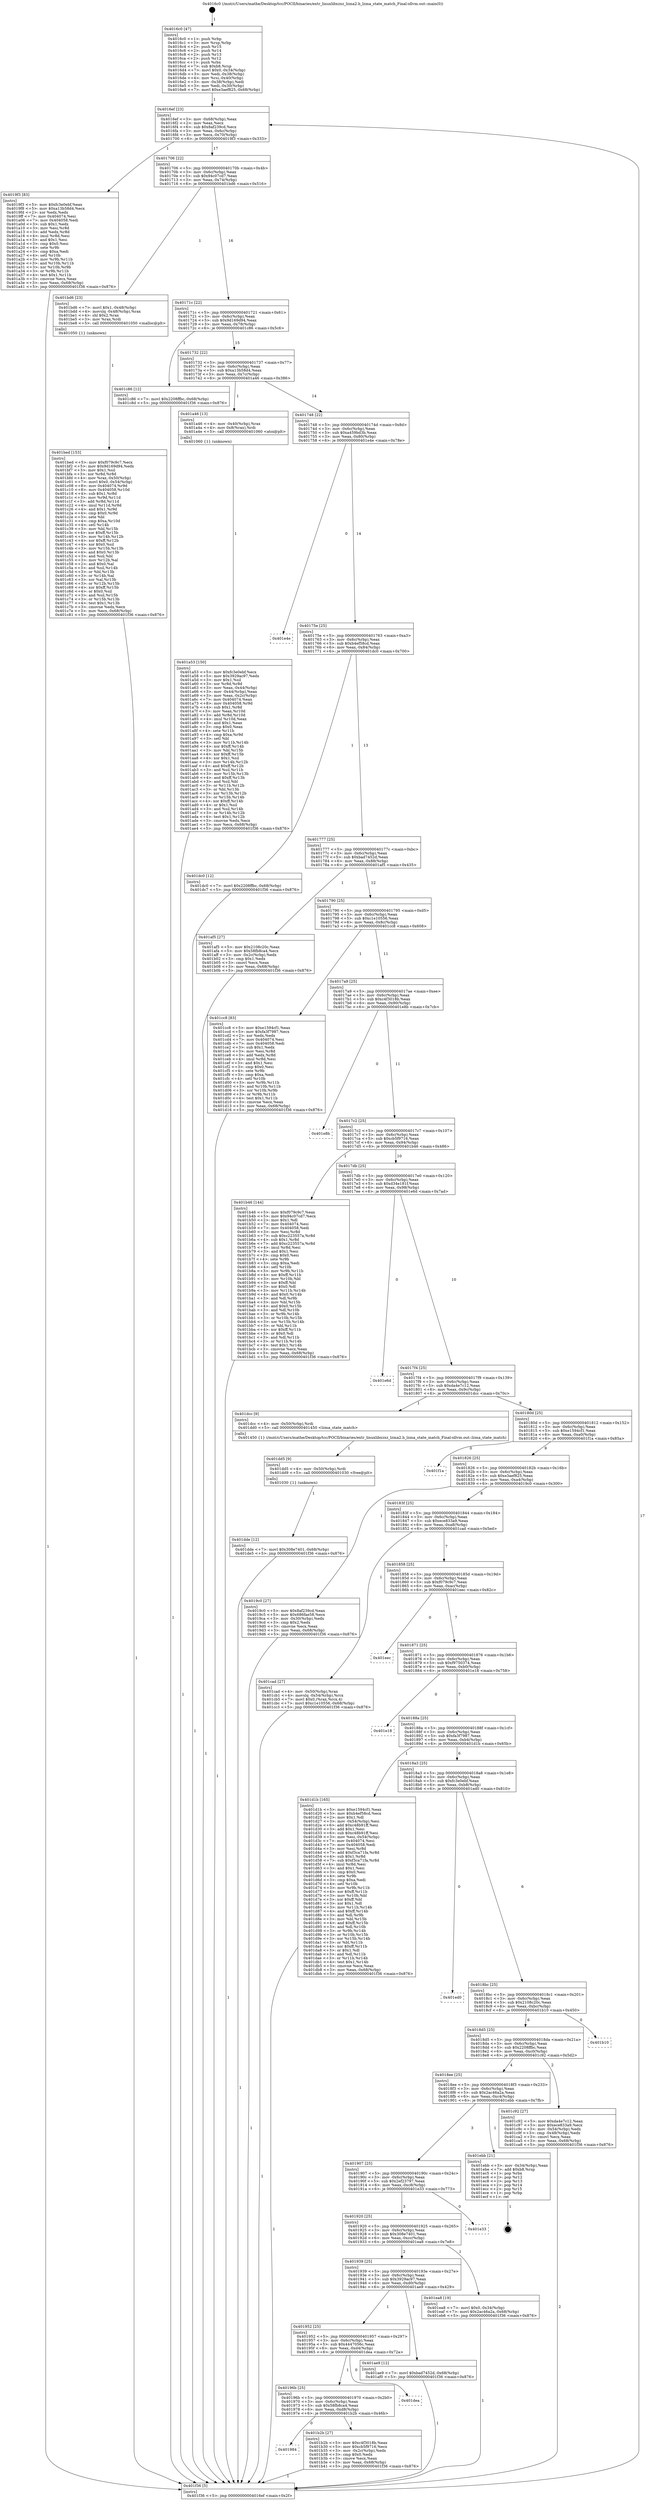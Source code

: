 digraph "0x4016c0" {
  label = "0x4016c0 (/mnt/c/Users/mathe/Desktop/tcc/POCII/binaries/extr_linuxlibxzxz_lzma2.h_lzma_state_match_Final-ollvm.out::main(0))"
  labelloc = "t"
  node[shape=record]

  Entry [label="",width=0.3,height=0.3,shape=circle,fillcolor=black,style=filled]
  "0x4016ef" [label="{
     0x4016ef [23]\l
     | [instrs]\l
     &nbsp;&nbsp;0x4016ef \<+3\>: mov -0x68(%rbp),%eax\l
     &nbsp;&nbsp;0x4016f2 \<+2\>: mov %eax,%ecx\l
     &nbsp;&nbsp;0x4016f4 \<+6\>: sub $0x8af239cd,%ecx\l
     &nbsp;&nbsp;0x4016fa \<+3\>: mov %eax,-0x6c(%rbp)\l
     &nbsp;&nbsp;0x4016fd \<+3\>: mov %ecx,-0x70(%rbp)\l
     &nbsp;&nbsp;0x401700 \<+6\>: je 00000000004019f3 \<main+0x333\>\l
  }"]
  "0x4019f3" [label="{
     0x4019f3 [83]\l
     | [instrs]\l
     &nbsp;&nbsp;0x4019f3 \<+5\>: mov $0xfc3e0ebf,%eax\l
     &nbsp;&nbsp;0x4019f8 \<+5\>: mov $0xa13b58d4,%ecx\l
     &nbsp;&nbsp;0x4019fd \<+2\>: xor %edx,%edx\l
     &nbsp;&nbsp;0x4019ff \<+7\>: mov 0x404074,%esi\l
     &nbsp;&nbsp;0x401a06 \<+7\>: mov 0x404058,%edi\l
     &nbsp;&nbsp;0x401a0d \<+3\>: sub $0x1,%edx\l
     &nbsp;&nbsp;0x401a10 \<+3\>: mov %esi,%r8d\l
     &nbsp;&nbsp;0x401a13 \<+3\>: add %edx,%r8d\l
     &nbsp;&nbsp;0x401a16 \<+4\>: imul %r8d,%esi\l
     &nbsp;&nbsp;0x401a1a \<+3\>: and $0x1,%esi\l
     &nbsp;&nbsp;0x401a1d \<+3\>: cmp $0x0,%esi\l
     &nbsp;&nbsp;0x401a20 \<+4\>: sete %r9b\l
     &nbsp;&nbsp;0x401a24 \<+3\>: cmp $0xa,%edi\l
     &nbsp;&nbsp;0x401a27 \<+4\>: setl %r10b\l
     &nbsp;&nbsp;0x401a2b \<+3\>: mov %r9b,%r11b\l
     &nbsp;&nbsp;0x401a2e \<+3\>: and %r10b,%r11b\l
     &nbsp;&nbsp;0x401a31 \<+3\>: xor %r10b,%r9b\l
     &nbsp;&nbsp;0x401a34 \<+3\>: or %r9b,%r11b\l
     &nbsp;&nbsp;0x401a37 \<+4\>: test $0x1,%r11b\l
     &nbsp;&nbsp;0x401a3b \<+3\>: cmovne %ecx,%eax\l
     &nbsp;&nbsp;0x401a3e \<+3\>: mov %eax,-0x68(%rbp)\l
     &nbsp;&nbsp;0x401a41 \<+5\>: jmp 0000000000401f36 \<main+0x876\>\l
  }"]
  "0x401706" [label="{
     0x401706 [22]\l
     | [instrs]\l
     &nbsp;&nbsp;0x401706 \<+5\>: jmp 000000000040170b \<main+0x4b\>\l
     &nbsp;&nbsp;0x40170b \<+3\>: mov -0x6c(%rbp),%eax\l
     &nbsp;&nbsp;0x40170e \<+5\>: sub $0x94c07cd7,%eax\l
     &nbsp;&nbsp;0x401713 \<+3\>: mov %eax,-0x74(%rbp)\l
     &nbsp;&nbsp;0x401716 \<+6\>: je 0000000000401bd6 \<main+0x516\>\l
  }"]
  Exit [label="",width=0.3,height=0.3,shape=circle,fillcolor=black,style=filled,peripheries=2]
  "0x401bd6" [label="{
     0x401bd6 [23]\l
     | [instrs]\l
     &nbsp;&nbsp;0x401bd6 \<+7\>: movl $0x1,-0x48(%rbp)\l
     &nbsp;&nbsp;0x401bdd \<+4\>: movslq -0x48(%rbp),%rax\l
     &nbsp;&nbsp;0x401be1 \<+4\>: shl $0x2,%rax\l
     &nbsp;&nbsp;0x401be5 \<+3\>: mov %rax,%rdi\l
     &nbsp;&nbsp;0x401be8 \<+5\>: call 0000000000401050 \<malloc@plt\>\l
     | [calls]\l
     &nbsp;&nbsp;0x401050 \{1\} (unknown)\l
  }"]
  "0x40171c" [label="{
     0x40171c [22]\l
     | [instrs]\l
     &nbsp;&nbsp;0x40171c \<+5\>: jmp 0000000000401721 \<main+0x61\>\l
     &nbsp;&nbsp;0x401721 \<+3\>: mov -0x6c(%rbp),%eax\l
     &nbsp;&nbsp;0x401724 \<+5\>: sub $0x9d169d94,%eax\l
     &nbsp;&nbsp;0x401729 \<+3\>: mov %eax,-0x78(%rbp)\l
     &nbsp;&nbsp;0x40172c \<+6\>: je 0000000000401c86 \<main+0x5c6\>\l
  }"]
  "0x401dde" [label="{
     0x401dde [12]\l
     | [instrs]\l
     &nbsp;&nbsp;0x401dde \<+7\>: movl $0x308e7401,-0x68(%rbp)\l
     &nbsp;&nbsp;0x401de5 \<+5\>: jmp 0000000000401f36 \<main+0x876\>\l
  }"]
  "0x401c86" [label="{
     0x401c86 [12]\l
     | [instrs]\l
     &nbsp;&nbsp;0x401c86 \<+7\>: movl $0x2208ffbc,-0x68(%rbp)\l
     &nbsp;&nbsp;0x401c8d \<+5\>: jmp 0000000000401f36 \<main+0x876\>\l
  }"]
  "0x401732" [label="{
     0x401732 [22]\l
     | [instrs]\l
     &nbsp;&nbsp;0x401732 \<+5\>: jmp 0000000000401737 \<main+0x77\>\l
     &nbsp;&nbsp;0x401737 \<+3\>: mov -0x6c(%rbp),%eax\l
     &nbsp;&nbsp;0x40173a \<+5\>: sub $0xa13b58d4,%eax\l
     &nbsp;&nbsp;0x40173f \<+3\>: mov %eax,-0x7c(%rbp)\l
     &nbsp;&nbsp;0x401742 \<+6\>: je 0000000000401a46 \<main+0x386\>\l
  }"]
  "0x401dd5" [label="{
     0x401dd5 [9]\l
     | [instrs]\l
     &nbsp;&nbsp;0x401dd5 \<+4\>: mov -0x50(%rbp),%rdi\l
     &nbsp;&nbsp;0x401dd9 \<+5\>: call 0000000000401030 \<free@plt\>\l
     | [calls]\l
     &nbsp;&nbsp;0x401030 \{1\} (unknown)\l
  }"]
  "0x401a46" [label="{
     0x401a46 [13]\l
     | [instrs]\l
     &nbsp;&nbsp;0x401a46 \<+4\>: mov -0x40(%rbp),%rax\l
     &nbsp;&nbsp;0x401a4a \<+4\>: mov 0x8(%rax),%rdi\l
     &nbsp;&nbsp;0x401a4e \<+5\>: call 0000000000401060 \<atoi@plt\>\l
     | [calls]\l
     &nbsp;&nbsp;0x401060 \{1\} (unknown)\l
  }"]
  "0x401748" [label="{
     0x401748 [22]\l
     | [instrs]\l
     &nbsp;&nbsp;0x401748 \<+5\>: jmp 000000000040174d \<main+0x8d\>\l
     &nbsp;&nbsp;0x40174d \<+3\>: mov -0x6c(%rbp),%eax\l
     &nbsp;&nbsp;0x401750 \<+5\>: sub $0xa459bd3b,%eax\l
     &nbsp;&nbsp;0x401755 \<+3\>: mov %eax,-0x80(%rbp)\l
     &nbsp;&nbsp;0x401758 \<+6\>: je 0000000000401e4e \<main+0x78e\>\l
  }"]
  "0x401bed" [label="{
     0x401bed [153]\l
     | [instrs]\l
     &nbsp;&nbsp;0x401bed \<+5\>: mov $0xf079c9c7,%ecx\l
     &nbsp;&nbsp;0x401bf2 \<+5\>: mov $0x9d169d94,%edx\l
     &nbsp;&nbsp;0x401bf7 \<+3\>: mov $0x1,%sil\l
     &nbsp;&nbsp;0x401bfa \<+3\>: xor %r8d,%r8d\l
     &nbsp;&nbsp;0x401bfd \<+4\>: mov %rax,-0x50(%rbp)\l
     &nbsp;&nbsp;0x401c01 \<+7\>: movl $0x0,-0x54(%rbp)\l
     &nbsp;&nbsp;0x401c08 \<+8\>: mov 0x404074,%r9d\l
     &nbsp;&nbsp;0x401c10 \<+8\>: mov 0x404058,%r10d\l
     &nbsp;&nbsp;0x401c18 \<+4\>: sub $0x1,%r8d\l
     &nbsp;&nbsp;0x401c1c \<+3\>: mov %r9d,%r11d\l
     &nbsp;&nbsp;0x401c1f \<+3\>: add %r8d,%r11d\l
     &nbsp;&nbsp;0x401c22 \<+4\>: imul %r11d,%r9d\l
     &nbsp;&nbsp;0x401c26 \<+4\>: and $0x1,%r9d\l
     &nbsp;&nbsp;0x401c2a \<+4\>: cmp $0x0,%r9d\l
     &nbsp;&nbsp;0x401c2e \<+3\>: sete %bl\l
     &nbsp;&nbsp;0x401c31 \<+4\>: cmp $0xa,%r10d\l
     &nbsp;&nbsp;0x401c35 \<+4\>: setl %r14b\l
     &nbsp;&nbsp;0x401c39 \<+3\>: mov %bl,%r15b\l
     &nbsp;&nbsp;0x401c3c \<+4\>: xor $0xff,%r15b\l
     &nbsp;&nbsp;0x401c40 \<+3\>: mov %r14b,%r12b\l
     &nbsp;&nbsp;0x401c43 \<+4\>: xor $0xff,%r12b\l
     &nbsp;&nbsp;0x401c47 \<+4\>: xor $0x0,%sil\l
     &nbsp;&nbsp;0x401c4b \<+3\>: mov %r15b,%r13b\l
     &nbsp;&nbsp;0x401c4e \<+4\>: and $0x0,%r13b\l
     &nbsp;&nbsp;0x401c52 \<+3\>: and %sil,%bl\l
     &nbsp;&nbsp;0x401c55 \<+3\>: mov %r12b,%al\l
     &nbsp;&nbsp;0x401c58 \<+2\>: and $0x0,%al\l
     &nbsp;&nbsp;0x401c5a \<+3\>: and %sil,%r14b\l
     &nbsp;&nbsp;0x401c5d \<+3\>: or %bl,%r13b\l
     &nbsp;&nbsp;0x401c60 \<+3\>: or %r14b,%al\l
     &nbsp;&nbsp;0x401c63 \<+3\>: xor %al,%r13b\l
     &nbsp;&nbsp;0x401c66 \<+3\>: or %r12b,%r15b\l
     &nbsp;&nbsp;0x401c69 \<+4\>: xor $0xff,%r15b\l
     &nbsp;&nbsp;0x401c6d \<+4\>: or $0x0,%sil\l
     &nbsp;&nbsp;0x401c71 \<+3\>: and %sil,%r15b\l
     &nbsp;&nbsp;0x401c74 \<+3\>: or %r15b,%r13b\l
     &nbsp;&nbsp;0x401c77 \<+4\>: test $0x1,%r13b\l
     &nbsp;&nbsp;0x401c7b \<+3\>: cmovne %edx,%ecx\l
     &nbsp;&nbsp;0x401c7e \<+3\>: mov %ecx,-0x68(%rbp)\l
     &nbsp;&nbsp;0x401c81 \<+5\>: jmp 0000000000401f36 \<main+0x876\>\l
  }"]
  "0x401e4e" [label="{
     0x401e4e\l
  }", style=dashed]
  "0x40175e" [label="{
     0x40175e [25]\l
     | [instrs]\l
     &nbsp;&nbsp;0x40175e \<+5\>: jmp 0000000000401763 \<main+0xa3\>\l
     &nbsp;&nbsp;0x401763 \<+3\>: mov -0x6c(%rbp),%eax\l
     &nbsp;&nbsp;0x401766 \<+5\>: sub $0xb4ef58cd,%eax\l
     &nbsp;&nbsp;0x40176b \<+6\>: mov %eax,-0x84(%rbp)\l
     &nbsp;&nbsp;0x401771 \<+6\>: je 0000000000401dc0 \<main+0x700\>\l
  }"]
  "0x401984" [label="{
     0x401984\l
  }", style=dashed]
  "0x401dc0" [label="{
     0x401dc0 [12]\l
     | [instrs]\l
     &nbsp;&nbsp;0x401dc0 \<+7\>: movl $0x2208ffbc,-0x68(%rbp)\l
     &nbsp;&nbsp;0x401dc7 \<+5\>: jmp 0000000000401f36 \<main+0x876\>\l
  }"]
  "0x401777" [label="{
     0x401777 [25]\l
     | [instrs]\l
     &nbsp;&nbsp;0x401777 \<+5\>: jmp 000000000040177c \<main+0xbc\>\l
     &nbsp;&nbsp;0x40177c \<+3\>: mov -0x6c(%rbp),%eax\l
     &nbsp;&nbsp;0x40177f \<+5\>: sub $0xbad7452d,%eax\l
     &nbsp;&nbsp;0x401784 \<+6\>: mov %eax,-0x88(%rbp)\l
     &nbsp;&nbsp;0x40178a \<+6\>: je 0000000000401af5 \<main+0x435\>\l
  }"]
  "0x401b2b" [label="{
     0x401b2b [27]\l
     | [instrs]\l
     &nbsp;&nbsp;0x401b2b \<+5\>: mov $0xc4f3018b,%eax\l
     &nbsp;&nbsp;0x401b30 \<+5\>: mov $0xcb5f9716,%ecx\l
     &nbsp;&nbsp;0x401b35 \<+3\>: mov -0x2c(%rbp),%edx\l
     &nbsp;&nbsp;0x401b38 \<+3\>: cmp $0x0,%edx\l
     &nbsp;&nbsp;0x401b3b \<+3\>: cmove %ecx,%eax\l
     &nbsp;&nbsp;0x401b3e \<+3\>: mov %eax,-0x68(%rbp)\l
     &nbsp;&nbsp;0x401b41 \<+5\>: jmp 0000000000401f36 \<main+0x876\>\l
  }"]
  "0x401af5" [label="{
     0x401af5 [27]\l
     | [instrs]\l
     &nbsp;&nbsp;0x401af5 \<+5\>: mov $0x2108c20c,%eax\l
     &nbsp;&nbsp;0x401afa \<+5\>: mov $0x58fb8ca4,%ecx\l
     &nbsp;&nbsp;0x401aff \<+3\>: mov -0x2c(%rbp),%edx\l
     &nbsp;&nbsp;0x401b02 \<+3\>: cmp $0x1,%edx\l
     &nbsp;&nbsp;0x401b05 \<+3\>: cmovl %ecx,%eax\l
     &nbsp;&nbsp;0x401b08 \<+3\>: mov %eax,-0x68(%rbp)\l
     &nbsp;&nbsp;0x401b0b \<+5\>: jmp 0000000000401f36 \<main+0x876\>\l
  }"]
  "0x401790" [label="{
     0x401790 [25]\l
     | [instrs]\l
     &nbsp;&nbsp;0x401790 \<+5\>: jmp 0000000000401795 \<main+0xd5\>\l
     &nbsp;&nbsp;0x401795 \<+3\>: mov -0x6c(%rbp),%eax\l
     &nbsp;&nbsp;0x401798 \<+5\>: sub $0xc1e10556,%eax\l
     &nbsp;&nbsp;0x40179d \<+6\>: mov %eax,-0x8c(%rbp)\l
     &nbsp;&nbsp;0x4017a3 \<+6\>: je 0000000000401cc8 \<main+0x608\>\l
  }"]
  "0x40196b" [label="{
     0x40196b [25]\l
     | [instrs]\l
     &nbsp;&nbsp;0x40196b \<+5\>: jmp 0000000000401970 \<main+0x2b0\>\l
     &nbsp;&nbsp;0x401970 \<+3\>: mov -0x6c(%rbp),%eax\l
     &nbsp;&nbsp;0x401973 \<+5\>: sub $0x58fb8ca4,%eax\l
     &nbsp;&nbsp;0x401978 \<+6\>: mov %eax,-0xd8(%rbp)\l
     &nbsp;&nbsp;0x40197e \<+6\>: je 0000000000401b2b \<main+0x46b\>\l
  }"]
  "0x401cc8" [label="{
     0x401cc8 [83]\l
     | [instrs]\l
     &nbsp;&nbsp;0x401cc8 \<+5\>: mov $0xe1594cf1,%eax\l
     &nbsp;&nbsp;0x401ccd \<+5\>: mov $0xfa3f7987,%ecx\l
     &nbsp;&nbsp;0x401cd2 \<+2\>: xor %edx,%edx\l
     &nbsp;&nbsp;0x401cd4 \<+7\>: mov 0x404074,%esi\l
     &nbsp;&nbsp;0x401cdb \<+7\>: mov 0x404058,%edi\l
     &nbsp;&nbsp;0x401ce2 \<+3\>: sub $0x1,%edx\l
     &nbsp;&nbsp;0x401ce5 \<+3\>: mov %esi,%r8d\l
     &nbsp;&nbsp;0x401ce8 \<+3\>: add %edx,%r8d\l
     &nbsp;&nbsp;0x401ceb \<+4\>: imul %r8d,%esi\l
     &nbsp;&nbsp;0x401cef \<+3\>: and $0x1,%esi\l
     &nbsp;&nbsp;0x401cf2 \<+3\>: cmp $0x0,%esi\l
     &nbsp;&nbsp;0x401cf5 \<+4\>: sete %r9b\l
     &nbsp;&nbsp;0x401cf9 \<+3\>: cmp $0xa,%edi\l
     &nbsp;&nbsp;0x401cfc \<+4\>: setl %r10b\l
     &nbsp;&nbsp;0x401d00 \<+3\>: mov %r9b,%r11b\l
     &nbsp;&nbsp;0x401d03 \<+3\>: and %r10b,%r11b\l
     &nbsp;&nbsp;0x401d06 \<+3\>: xor %r10b,%r9b\l
     &nbsp;&nbsp;0x401d09 \<+3\>: or %r9b,%r11b\l
     &nbsp;&nbsp;0x401d0c \<+4\>: test $0x1,%r11b\l
     &nbsp;&nbsp;0x401d10 \<+3\>: cmovne %ecx,%eax\l
     &nbsp;&nbsp;0x401d13 \<+3\>: mov %eax,-0x68(%rbp)\l
     &nbsp;&nbsp;0x401d16 \<+5\>: jmp 0000000000401f36 \<main+0x876\>\l
  }"]
  "0x4017a9" [label="{
     0x4017a9 [25]\l
     | [instrs]\l
     &nbsp;&nbsp;0x4017a9 \<+5\>: jmp 00000000004017ae \<main+0xee\>\l
     &nbsp;&nbsp;0x4017ae \<+3\>: mov -0x6c(%rbp),%eax\l
     &nbsp;&nbsp;0x4017b1 \<+5\>: sub $0xc4f3018b,%eax\l
     &nbsp;&nbsp;0x4017b6 \<+6\>: mov %eax,-0x90(%rbp)\l
     &nbsp;&nbsp;0x4017bc \<+6\>: je 0000000000401e8b \<main+0x7cb\>\l
  }"]
  "0x401dea" [label="{
     0x401dea\l
  }", style=dashed]
  "0x401e8b" [label="{
     0x401e8b\l
  }", style=dashed]
  "0x4017c2" [label="{
     0x4017c2 [25]\l
     | [instrs]\l
     &nbsp;&nbsp;0x4017c2 \<+5\>: jmp 00000000004017c7 \<main+0x107\>\l
     &nbsp;&nbsp;0x4017c7 \<+3\>: mov -0x6c(%rbp),%eax\l
     &nbsp;&nbsp;0x4017ca \<+5\>: sub $0xcb5f9716,%eax\l
     &nbsp;&nbsp;0x4017cf \<+6\>: mov %eax,-0x94(%rbp)\l
     &nbsp;&nbsp;0x4017d5 \<+6\>: je 0000000000401b46 \<main+0x486\>\l
  }"]
  "0x401952" [label="{
     0x401952 [25]\l
     | [instrs]\l
     &nbsp;&nbsp;0x401952 \<+5\>: jmp 0000000000401957 \<main+0x297\>\l
     &nbsp;&nbsp;0x401957 \<+3\>: mov -0x6c(%rbp),%eax\l
     &nbsp;&nbsp;0x40195a \<+5\>: sub $0x4447056c,%eax\l
     &nbsp;&nbsp;0x40195f \<+6\>: mov %eax,-0xd4(%rbp)\l
     &nbsp;&nbsp;0x401965 \<+6\>: je 0000000000401dea \<main+0x72a\>\l
  }"]
  "0x401b46" [label="{
     0x401b46 [144]\l
     | [instrs]\l
     &nbsp;&nbsp;0x401b46 \<+5\>: mov $0xf079c9c7,%eax\l
     &nbsp;&nbsp;0x401b4b \<+5\>: mov $0x94c07cd7,%ecx\l
     &nbsp;&nbsp;0x401b50 \<+2\>: mov $0x1,%dl\l
     &nbsp;&nbsp;0x401b52 \<+7\>: mov 0x404074,%esi\l
     &nbsp;&nbsp;0x401b59 \<+7\>: mov 0x404058,%edi\l
     &nbsp;&nbsp;0x401b60 \<+3\>: mov %esi,%r8d\l
     &nbsp;&nbsp;0x401b63 \<+7\>: sub $0xc223557a,%r8d\l
     &nbsp;&nbsp;0x401b6a \<+4\>: sub $0x1,%r8d\l
     &nbsp;&nbsp;0x401b6e \<+7\>: add $0xc223557a,%r8d\l
     &nbsp;&nbsp;0x401b75 \<+4\>: imul %r8d,%esi\l
     &nbsp;&nbsp;0x401b79 \<+3\>: and $0x1,%esi\l
     &nbsp;&nbsp;0x401b7c \<+3\>: cmp $0x0,%esi\l
     &nbsp;&nbsp;0x401b7f \<+4\>: sete %r9b\l
     &nbsp;&nbsp;0x401b83 \<+3\>: cmp $0xa,%edi\l
     &nbsp;&nbsp;0x401b86 \<+4\>: setl %r10b\l
     &nbsp;&nbsp;0x401b8a \<+3\>: mov %r9b,%r11b\l
     &nbsp;&nbsp;0x401b8d \<+4\>: xor $0xff,%r11b\l
     &nbsp;&nbsp;0x401b91 \<+3\>: mov %r10b,%bl\l
     &nbsp;&nbsp;0x401b94 \<+3\>: xor $0xff,%bl\l
     &nbsp;&nbsp;0x401b97 \<+3\>: xor $0x0,%dl\l
     &nbsp;&nbsp;0x401b9a \<+3\>: mov %r11b,%r14b\l
     &nbsp;&nbsp;0x401b9d \<+4\>: and $0x0,%r14b\l
     &nbsp;&nbsp;0x401ba1 \<+3\>: and %dl,%r9b\l
     &nbsp;&nbsp;0x401ba4 \<+3\>: mov %bl,%r15b\l
     &nbsp;&nbsp;0x401ba7 \<+4\>: and $0x0,%r15b\l
     &nbsp;&nbsp;0x401bab \<+3\>: and %dl,%r10b\l
     &nbsp;&nbsp;0x401bae \<+3\>: or %r9b,%r14b\l
     &nbsp;&nbsp;0x401bb1 \<+3\>: or %r10b,%r15b\l
     &nbsp;&nbsp;0x401bb4 \<+3\>: xor %r15b,%r14b\l
     &nbsp;&nbsp;0x401bb7 \<+3\>: or %bl,%r11b\l
     &nbsp;&nbsp;0x401bba \<+4\>: xor $0xff,%r11b\l
     &nbsp;&nbsp;0x401bbe \<+3\>: or $0x0,%dl\l
     &nbsp;&nbsp;0x401bc1 \<+3\>: and %dl,%r11b\l
     &nbsp;&nbsp;0x401bc4 \<+3\>: or %r11b,%r14b\l
     &nbsp;&nbsp;0x401bc7 \<+4\>: test $0x1,%r14b\l
     &nbsp;&nbsp;0x401bcb \<+3\>: cmovne %ecx,%eax\l
     &nbsp;&nbsp;0x401bce \<+3\>: mov %eax,-0x68(%rbp)\l
     &nbsp;&nbsp;0x401bd1 \<+5\>: jmp 0000000000401f36 \<main+0x876\>\l
  }"]
  "0x4017db" [label="{
     0x4017db [25]\l
     | [instrs]\l
     &nbsp;&nbsp;0x4017db \<+5\>: jmp 00000000004017e0 \<main+0x120\>\l
     &nbsp;&nbsp;0x4017e0 \<+3\>: mov -0x6c(%rbp),%eax\l
     &nbsp;&nbsp;0x4017e3 \<+5\>: sub $0xd34e181f,%eax\l
     &nbsp;&nbsp;0x4017e8 \<+6\>: mov %eax,-0x98(%rbp)\l
     &nbsp;&nbsp;0x4017ee \<+6\>: je 0000000000401e6d \<main+0x7ad\>\l
  }"]
  "0x401ae9" [label="{
     0x401ae9 [12]\l
     | [instrs]\l
     &nbsp;&nbsp;0x401ae9 \<+7\>: movl $0xbad7452d,-0x68(%rbp)\l
     &nbsp;&nbsp;0x401af0 \<+5\>: jmp 0000000000401f36 \<main+0x876\>\l
  }"]
  "0x401e6d" [label="{
     0x401e6d\l
  }", style=dashed]
  "0x4017f4" [label="{
     0x4017f4 [25]\l
     | [instrs]\l
     &nbsp;&nbsp;0x4017f4 \<+5\>: jmp 00000000004017f9 \<main+0x139\>\l
     &nbsp;&nbsp;0x4017f9 \<+3\>: mov -0x6c(%rbp),%eax\l
     &nbsp;&nbsp;0x4017fc \<+5\>: sub $0xda4e7c12,%eax\l
     &nbsp;&nbsp;0x401801 \<+6\>: mov %eax,-0x9c(%rbp)\l
     &nbsp;&nbsp;0x401807 \<+6\>: je 0000000000401dcc \<main+0x70c\>\l
  }"]
  "0x401939" [label="{
     0x401939 [25]\l
     | [instrs]\l
     &nbsp;&nbsp;0x401939 \<+5\>: jmp 000000000040193e \<main+0x27e\>\l
     &nbsp;&nbsp;0x40193e \<+3\>: mov -0x6c(%rbp),%eax\l
     &nbsp;&nbsp;0x401941 \<+5\>: sub $0x3929ac97,%eax\l
     &nbsp;&nbsp;0x401946 \<+6\>: mov %eax,-0xd0(%rbp)\l
     &nbsp;&nbsp;0x40194c \<+6\>: je 0000000000401ae9 \<main+0x429\>\l
  }"]
  "0x401dcc" [label="{
     0x401dcc [9]\l
     | [instrs]\l
     &nbsp;&nbsp;0x401dcc \<+4\>: mov -0x50(%rbp),%rdi\l
     &nbsp;&nbsp;0x401dd0 \<+5\>: call 0000000000401450 \<lzma_state_match\>\l
     | [calls]\l
     &nbsp;&nbsp;0x401450 \{1\} (/mnt/c/Users/mathe/Desktop/tcc/POCII/binaries/extr_linuxlibxzxz_lzma2.h_lzma_state_match_Final-ollvm.out::lzma_state_match)\l
  }"]
  "0x40180d" [label="{
     0x40180d [25]\l
     | [instrs]\l
     &nbsp;&nbsp;0x40180d \<+5\>: jmp 0000000000401812 \<main+0x152\>\l
     &nbsp;&nbsp;0x401812 \<+3\>: mov -0x6c(%rbp),%eax\l
     &nbsp;&nbsp;0x401815 \<+5\>: sub $0xe1594cf1,%eax\l
     &nbsp;&nbsp;0x40181a \<+6\>: mov %eax,-0xa0(%rbp)\l
     &nbsp;&nbsp;0x401820 \<+6\>: je 0000000000401f1a \<main+0x85a\>\l
  }"]
  "0x401ea8" [label="{
     0x401ea8 [19]\l
     | [instrs]\l
     &nbsp;&nbsp;0x401ea8 \<+7\>: movl $0x0,-0x34(%rbp)\l
     &nbsp;&nbsp;0x401eaf \<+7\>: movl $0x2ac46a2a,-0x68(%rbp)\l
     &nbsp;&nbsp;0x401eb6 \<+5\>: jmp 0000000000401f36 \<main+0x876\>\l
  }"]
  "0x401f1a" [label="{
     0x401f1a\l
  }", style=dashed]
  "0x401826" [label="{
     0x401826 [25]\l
     | [instrs]\l
     &nbsp;&nbsp;0x401826 \<+5\>: jmp 000000000040182b \<main+0x16b\>\l
     &nbsp;&nbsp;0x40182b \<+3\>: mov -0x6c(%rbp),%eax\l
     &nbsp;&nbsp;0x40182e \<+5\>: sub $0xe3aef825,%eax\l
     &nbsp;&nbsp;0x401833 \<+6\>: mov %eax,-0xa4(%rbp)\l
     &nbsp;&nbsp;0x401839 \<+6\>: je 00000000004019c0 \<main+0x300\>\l
  }"]
  "0x401920" [label="{
     0x401920 [25]\l
     | [instrs]\l
     &nbsp;&nbsp;0x401920 \<+5\>: jmp 0000000000401925 \<main+0x265\>\l
     &nbsp;&nbsp;0x401925 \<+3\>: mov -0x6c(%rbp),%eax\l
     &nbsp;&nbsp;0x401928 \<+5\>: sub $0x308e7401,%eax\l
     &nbsp;&nbsp;0x40192d \<+6\>: mov %eax,-0xcc(%rbp)\l
     &nbsp;&nbsp;0x401933 \<+6\>: je 0000000000401ea8 \<main+0x7e8\>\l
  }"]
  "0x4019c0" [label="{
     0x4019c0 [27]\l
     | [instrs]\l
     &nbsp;&nbsp;0x4019c0 \<+5\>: mov $0x8af239cd,%eax\l
     &nbsp;&nbsp;0x4019c5 \<+5\>: mov $0x686fae58,%ecx\l
     &nbsp;&nbsp;0x4019ca \<+3\>: mov -0x30(%rbp),%edx\l
     &nbsp;&nbsp;0x4019cd \<+3\>: cmp $0x2,%edx\l
     &nbsp;&nbsp;0x4019d0 \<+3\>: cmovne %ecx,%eax\l
     &nbsp;&nbsp;0x4019d3 \<+3\>: mov %eax,-0x68(%rbp)\l
     &nbsp;&nbsp;0x4019d6 \<+5\>: jmp 0000000000401f36 \<main+0x876\>\l
  }"]
  "0x40183f" [label="{
     0x40183f [25]\l
     | [instrs]\l
     &nbsp;&nbsp;0x40183f \<+5\>: jmp 0000000000401844 \<main+0x184\>\l
     &nbsp;&nbsp;0x401844 \<+3\>: mov -0x6c(%rbp),%eax\l
     &nbsp;&nbsp;0x401847 \<+5\>: sub $0xece833a9,%eax\l
     &nbsp;&nbsp;0x40184c \<+6\>: mov %eax,-0xa8(%rbp)\l
     &nbsp;&nbsp;0x401852 \<+6\>: je 0000000000401cad \<main+0x5ed\>\l
  }"]
  "0x401f36" [label="{
     0x401f36 [5]\l
     | [instrs]\l
     &nbsp;&nbsp;0x401f36 \<+5\>: jmp 00000000004016ef \<main+0x2f\>\l
  }"]
  "0x4016c0" [label="{
     0x4016c0 [47]\l
     | [instrs]\l
     &nbsp;&nbsp;0x4016c0 \<+1\>: push %rbp\l
     &nbsp;&nbsp;0x4016c1 \<+3\>: mov %rsp,%rbp\l
     &nbsp;&nbsp;0x4016c4 \<+2\>: push %r15\l
     &nbsp;&nbsp;0x4016c6 \<+2\>: push %r14\l
     &nbsp;&nbsp;0x4016c8 \<+2\>: push %r13\l
     &nbsp;&nbsp;0x4016ca \<+2\>: push %r12\l
     &nbsp;&nbsp;0x4016cc \<+1\>: push %rbx\l
     &nbsp;&nbsp;0x4016cd \<+7\>: sub $0xb8,%rsp\l
     &nbsp;&nbsp;0x4016d4 \<+7\>: movl $0x0,-0x34(%rbp)\l
     &nbsp;&nbsp;0x4016db \<+3\>: mov %edi,-0x38(%rbp)\l
     &nbsp;&nbsp;0x4016de \<+4\>: mov %rsi,-0x40(%rbp)\l
     &nbsp;&nbsp;0x4016e2 \<+3\>: mov -0x38(%rbp),%edi\l
     &nbsp;&nbsp;0x4016e5 \<+3\>: mov %edi,-0x30(%rbp)\l
     &nbsp;&nbsp;0x4016e8 \<+7\>: movl $0xe3aef825,-0x68(%rbp)\l
  }"]
  "0x401a53" [label="{
     0x401a53 [150]\l
     | [instrs]\l
     &nbsp;&nbsp;0x401a53 \<+5\>: mov $0xfc3e0ebf,%ecx\l
     &nbsp;&nbsp;0x401a58 \<+5\>: mov $0x3929ac97,%edx\l
     &nbsp;&nbsp;0x401a5d \<+3\>: mov $0x1,%sil\l
     &nbsp;&nbsp;0x401a60 \<+3\>: xor %r8d,%r8d\l
     &nbsp;&nbsp;0x401a63 \<+3\>: mov %eax,-0x44(%rbp)\l
     &nbsp;&nbsp;0x401a66 \<+3\>: mov -0x44(%rbp),%eax\l
     &nbsp;&nbsp;0x401a69 \<+3\>: mov %eax,-0x2c(%rbp)\l
     &nbsp;&nbsp;0x401a6c \<+7\>: mov 0x404074,%eax\l
     &nbsp;&nbsp;0x401a73 \<+8\>: mov 0x404058,%r9d\l
     &nbsp;&nbsp;0x401a7b \<+4\>: sub $0x1,%r8d\l
     &nbsp;&nbsp;0x401a7f \<+3\>: mov %eax,%r10d\l
     &nbsp;&nbsp;0x401a82 \<+3\>: add %r8d,%r10d\l
     &nbsp;&nbsp;0x401a85 \<+4\>: imul %r10d,%eax\l
     &nbsp;&nbsp;0x401a89 \<+3\>: and $0x1,%eax\l
     &nbsp;&nbsp;0x401a8c \<+3\>: cmp $0x0,%eax\l
     &nbsp;&nbsp;0x401a8f \<+4\>: sete %r11b\l
     &nbsp;&nbsp;0x401a93 \<+4\>: cmp $0xa,%r9d\l
     &nbsp;&nbsp;0x401a97 \<+3\>: setl %bl\l
     &nbsp;&nbsp;0x401a9a \<+3\>: mov %r11b,%r14b\l
     &nbsp;&nbsp;0x401a9d \<+4\>: xor $0xff,%r14b\l
     &nbsp;&nbsp;0x401aa1 \<+3\>: mov %bl,%r15b\l
     &nbsp;&nbsp;0x401aa4 \<+4\>: xor $0xff,%r15b\l
     &nbsp;&nbsp;0x401aa8 \<+4\>: xor $0x1,%sil\l
     &nbsp;&nbsp;0x401aac \<+3\>: mov %r14b,%r12b\l
     &nbsp;&nbsp;0x401aaf \<+4\>: and $0xff,%r12b\l
     &nbsp;&nbsp;0x401ab3 \<+3\>: and %sil,%r11b\l
     &nbsp;&nbsp;0x401ab6 \<+3\>: mov %r15b,%r13b\l
     &nbsp;&nbsp;0x401ab9 \<+4\>: and $0xff,%r13b\l
     &nbsp;&nbsp;0x401abd \<+3\>: and %sil,%bl\l
     &nbsp;&nbsp;0x401ac0 \<+3\>: or %r11b,%r12b\l
     &nbsp;&nbsp;0x401ac3 \<+3\>: or %bl,%r13b\l
     &nbsp;&nbsp;0x401ac6 \<+3\>: xor %r13b,%r12b\l
     &nbsp;&nbsp;0x401ac9 \<+3\>: or %r15b,%r14b\l
     &nbsp;&nbsp;0x401acc \<+4\>: xor $0xff,%r14b\l
     &nbsp;&nbsp;0x401ad0 \<+4\>: or $0x1,%sil\l
     &nbsp;&nbsp;0x401ad4 \<+3\>: and %sil,%r14b\l
     &nbsp;&nbsp;0x401ad7 \<+3\>: or %r14b,%r12b\l
     &nbsp;&nbsp;0x401ada \<+4\>: test $0x1,%r12b\l
     &nbsp;&nbsp;0x401ade \<+3\>: cmovne %edx,%ecx\l
     &nbsp;&nbsp;0x401ae1 \<+3\>: mov %ecx,-0x68(%rbp)\l
     &nbsp;&nbsp;0x401ae4 \<+5\>: jmp 0000000000401f36 \<main+0x876\>\l
  }"]
  "0x401e33" [label="{
     0x401e33\l
  }", style=dashed]
  "0x401cad" [label="{
     0x401cad [27]\l
     | [instrs]\l
     &nbsp;&nbsp;0x401cad \<+4\>: mov -0x50(%rbp),%rax\l
     &nbsp;&nbsp;0x401cb1 \<+4\>: movslq -0x54(%rbp),%rcx\l
     &nbsp;&nbsp;0x401cb5 \<+7\>: movl $0x0,(%rax,%rcx,4)\l
     &nbsp;&nbsp;0x401cbc \<+7\>: movl $0xc1e10556,-0x68(%rbp)\l
     &nbsp;&nbsp;0x401cc3 \<+5\>: jmp 0000000000401f36 \<main+0x876\>\l
  }"]
  "0x401858" [label="{
     0x401858 [25]\l
     | [instrs]\l
     &nbsp;&nbsp;0x401858 \<+5\>: jmp 000000000040185d \<main+0x19d\>\l
     &nbsp;&nbsp;0x40185d \<+3\>: mov -0x6c(%rbp),%eax\l
     &nbsp;&nbsp;0x401860 \<+5\>: sub $0xf079c9c7,%eax\l
     &nbsp;&nbsp;0x401865 \<+6\>: mov %eax,-0xac(%rbp)\l
     &nbsp;&nbsp;0x40186b \<+6\>: je 0000000000401eec \<main+0x82c\>\l
  }"]
  "0x401907" [label="{
     0x401907 [25]\l
     | [instrs]\l
     &nbsp;&nbsp;0x401907 \<+5\>: jmp 000000000040190c \<main+0x24c\>\l
     &nbsp;&nbsp;0x40190c \<+3\>: mov -0x6c(%rbp),%eax\l
     &nbsp;&nbsp;0x40190f \<+5\>: sub $0x2ef23797,%eax\l
     &nbsp;&nbsp;0x401914 \<+6\>: mov %eax,-0xc8(%rbp)\l
     &nbsp;&nbsp;0x40191a \<+6\>: je 0000000000401e33 \<main+0x773\>\l
  }"]
  "0x401eec" [label="{
     0x401eec\l
  }", style=dashed]
  "0x401871" [label="{
     0x401871 [25]\l
     | [instrs]\l
     &nbsp;&nbsp;0x401871 \<+5\>: jmp 0000000000401876 \<main+0x1b6\>\l
     &nbsp;&nbsp;0x401876 \<+3\>: mov -0x6c(%rbp),%eax\l
     &nbsp;&nbsp;0x401879 \<+5\>: sub $0xf9750374,%eax\l
     &nbsp;&nbsp;0x40187e \<+6\>: mov %eax,-0xb0(%rbp)\l
     &nbsp;&nbsp;0x401884 \<+6\>: je 0000000000401e18 \<main+0x758\>\l
  }"]
  "0x401ebb" [label="{
     0x401ebb [21]\l
     | [instrs]\l
     &nbsp;&nbsp;0x401ebb \<+3\>: mov -0x34(%rbp),%eax\l
     &nbsp;&nbsp;0x401ebe \<+7\>: add $0xb8,%rsp\l
     &nbsp;&nbsp;0x401ec5 \<+1\>: pop %rbx\l
     &nbsp;&nbsp;0x401ec6 \<+2\>: pop %r12\l
     &nbsp;&nbsp;0x401ec8 \<+2\>: pop %r13\l
     &nbsp;&nbsp;0x401eca \<+2\>: pop %r14\l
     &nbsp;&nbsp;0x401ecc \<+2\>: pop %r15\l
     &nbsp;&nbsp;0x401ece \<+1\>: pop %rbp\l
     &nbsp;&nbsp;0x401ecf \<+1\>: ret\l
  }"]
  "0x401e18" [label="{
     0x401e18\l
  }", style=dashed]
  "0x40188a" [label="{
     0x40188a [25]\l
     | [instrs]\l
     &nbsp;&nbsp;0x40188a \<+5\>: jmp 000000000040188f \<main+0x1cf\>\l
     &nbsp;&nbsp;0x40188f \<+3\>: mov -0x6c(%rbp),%eax\l
     &nbsp;&nbsp;0x401892 \<+5\>: sub $0xfa3f7987,%eax\l
     &nbsp;&nbsp;0x401897 \<+6\>: mov %eax,-0xb4(%rbp)\l
     &nbsp;&nbsp;0x40189d \<+6\>: je 0000000000401d1b \<main+0x65b\>\l
  }"]
  "0x4018ee" [label="{
     0x4018ee [25]\l
     | [instrs]\l
     &nbsp;&nbsp;0x4018ee \<+5\>: jmp 00000000004018f3 \<main+0x233\>\l
     &nbsp;&nbsp;0x4018f3 \<+3\>: mov -0x6c(%rbp),%eax\l
     &nbsp;&nbsp;0x4018f6 \<+5\>: sub $0x2ac46a2a,%eax\l
     &nbsp;&nbsp;0x4018fb \<+6\>: mov %eax,-0xc4(%rbp)\l
     &nbsp;&nbsp;0x401901 \<+6\>: je 0000000000401ebb \<main+0x7fb\>\l
  }"]
  "0x401d1b" [label="{
     0x401d1b [165]\l
     | [instrs]\l
     &nbsp;&nbsp;0x401d1b \<+5\>: mov $0xe1594cf1,%eax\l
     &nbsp;&nbsp;0x401d20 \<+5\>: mov $0xb4ef58cd,%ecx\l
     &nbsp;&nbsp;0x401d25 \<+2\>: mov $0x1,%dl\l
     &nbsp;&nbsp;0x401d27 \<+3\>: mov -0x54(%rbp),%esi\l
     &nbsp;&nbsp;0x401d2a \<+6\>: add $0xc48b91ff,%esi\l
     &nbsp;&nbsp;0x401d30 \<+3\>: add $0x1,%esi\l
     &nbsp;&nbsp;0x401d33 \<+6\>: sub $0xc48b91ff,%esi\l
     &nbsp;&nbsp;0x401d39 \<+3\>: mov %esi,-0x54(%rbp)\l
     &nbsp;&nbsp;0x401d3c \<+7\>: mov 0x404074,%esi\l
     &nbsp;&nbsp;0x401d43 \<+7\>: mov 0x404058,%edi\l
     &nbsp;&nbsp;0x401d4a \<+3\>: mov %esi,%r8d\l
     &nbsp;&nbsp;0x401d4d \<+7\>: add $0xf3ca71fa,%r8d\l
     &nbsp;&nbsp;0x401d54 \<+4\>: sub $0x1,%r8d\l
     &nbsp;&nbsp;0x401d58 \<+7\>: sub $0xf3ca71fa,%r8d\l
     &nbsp;&nbsp;0x401d5f \<+4\>: imul %r8d,%esi\l
     &nbsp;&nbsp;0x401d63 \<+3\>: and $0x1,%esi\l
     &nbsp;&nbsp;0x401d66 \<+3\>: cmp $0x0,%esi\l
     &nbsp;&nbsp;0x401d69 \<+4\>: sete %r9b\l
     &nbsp;&nbsp;0x401d6d \<+3\>: cmp $0xa,%edi\l
     &nbsp;&nbsp;0x401d70 \<+4\>: setl %r10b\l
     &nbsp;&nbsp;0x401d74 \<+3\>: mov %r9b,%r11b\l
     &nbsp;&nbsp;0x401d77 \<+4\>: xor $0xff,%r11b\l
     &nbsp;&nbsp;0x401d7b \<+3\>: mov %r10b,%bl\l
     &nbsp;&nbsp;0x401d7e \<+3\>: xor $0xff,%bl\l
     &nbsp;&nbsp;0x401d81 \<+3\>: xor $0x1,%dl\l
     &nbsp;&nbsp;0x401d84 \<+3\>: mov %r11b,%r14b\l
     &nbsp;&nbsp;0x401d87 \<+4\>: and $0xff,%r14b\l
     &nbsp;&nbsp;0x401d8b \<+3\>: and %dl,%r9b\l
     &nbsp;&nbsp;0x401d8e \<+3\>: mov %bl,%r15b\l
     &nbsp;&nbsp;0x401d91 \<+4\>: and $0xff,%r15b\l
     &nbsp;&nbsp;0x401d95 \<+3\>: and %dl,%r10b\l
     &nbsp;&nbsp;0x401d98 \<+3\>: or %r9b,%r14b\l
     &nbsp;&nbsp;0x401d9b \<+3\>: or %r10b,%r15b\l
     &nbsp;&nbsp;0x401d9e \<+3\>: xor %r15b,%r14b\l
     &nbsp;&nbsp;0x401da1 \<+3\>: or %bl,%r11b\l
     &nbsp;&nbsp;0x401da4 \<+4\>: xor $0xff,%r11b\l
     &nbsp;&nbsp;0x401da8 \<+3\>: or $0x1,%dl\l
     &nbsp;&nbsp;0x401dab \<+3\>: and %dl,%r11b\l
     &nbsp;&nbsp;0x401dae \<+3\>: or %r11b,%r14b\l
     &nbsp;&nbsp;0x401db1 \<+4\>: test $0x1,%r14b\l
     &nbsp;&nbsp;0x401db5 \<+3\>: cmovne %ecx,%eax\l
     &nbsp;&nbsp;0x401db8 \<+3\>: mov %eax,-0x68(%rbp)\l
     &nbsp;&nbsp;0x401dbb \<+5\>: jmp 0000000000401f36 \<main+0x876\>\l
  }"]
  "0x4018a3" [label="{
     0x4018a3 [25]\l
     | [instrs]\l
     &nbsp;&nbsp;0x4018a3 \<+5\>: jmp 00000000004018a8 \<main+0x1e8\>\l
     &nbsp;&nbsp;0x4018a8 \<+3\>: mov -0x6c(%rbp),%eax\l
     &nbsp;&nbsp;0x4018ab \<+5\>: sub $0xfc3e0ebf,%eax\l
     &nbsp;&nbsp;0x4018b0 \<+6\>: mov %eax,-0xb8(%rbp)\l
     &nbsp;&nbsp;0x4018b6 \<+6\>: je 0000000000401ed0 \<main+0x810\>\l
  }"]
  "0x401c92" [label="{
     0x401c92 [27]\l
     | [instrs]\l
     &nbsp;&nbsp;0x401c92 \<+5\>: mov $0xda4e7c12,%eax\l
     &nbsp;&nbsp;0x401c97 \<+5\>: mov $0xece833a9,%ecx\l
     &nbsp;&nbsp;0x401c9c \<+3\>: mov -0x54(%rbp),%edx\l
     &nbsp;&nbsp;0x401c9f \<+3\>: cmp -0x48(%rbp),%edx\l
     &nbsp;&nbsp;0x401ca2 \<+3\>: cmovl %ecx,%eax\l
     &nbsp;&nbsp;0x401ca5 \<+3\>: mov %eax,-0x68(%rbp)\l
     &nbsp;&nbsp;0x401ca8 \<+5\>: jmp 0000000000401f36 \<main+0x876\>\l
  }"]
  "0x401ed0" [label="{
     0x401ed0\l
  }", style=dashed]
  "0x4018bc" [label="{
     0x4018bc [25]\l
     | [instrs]\l
     &nbsp;&nbsp;0x4018bc \<+5\>: jmp 00000000004018c1 \<main+0x201\>\l
     &nbsp;&nbsp;0x4018c1 \<+3\>: mov -0x6c(%rbp),%eax\l
     &nbsp;&nbsp;0x4018c4 \<+5\>: sub $0x2108c20c,%eax\l
     &nbsp;&nbsp;0x4018c9 \<+6\>: mov %eax,-0xbc(%rbp)\l
     &nbsp;&nbsp;0x4018cf \<+6\>: je 0000000000401b10 \<main+0x450\>\l
  }"]
  "0x4018d5" [label="{
     0x4018d5 [25]\l
     | [instrs]\l
     &nbsp;&nbsp;0x4018d5 \<+5\>: jmp 00000000004018da \<main+0x21a\>\l
     &nbsp;&nbsp;0x4018da \<+3\>: mov -0x6c(%rbp),%eax\l
     &nbsp;&nbsp;0x4018dd \<+5\>: sub $0x2208ffbc,%eax\l
     &nbsp;&nbsp;0x4018e2 \<+6\>: mov %eax,-0xc0(%rbp)\l
     &nbsp;&nbsp;0x4018e8 \<+6\>: je 0000000000401c92 \<main+0x5d2\>\l
  }"]
  "0x401b10" [label="{
     0x401b10\l
  }", style=dashed]
  Entry -> "0x4016c0" [label=" 1"]
  "0x4016ef" -> "0x4019f3" [label=" 1"]
  "0x4016ef" -> "0x401706" [label=" 17"]
  "0x401ebb" -> Exit [label=" 1"]
  "0x401706" -> "0x401bd6" [label=" 1"]
  "0x401706" -> "0x40171c" [label=" 16"]
  "0x401ea8" -> "0x401f36" [label=" 1"]
  "0x40171c" -> "0x401c86" [label=" 1"]
  "0x40171c" -> "0x401732" [label=" 15"]
  "0x401dde" -> "0x401f36" [label=" 1"]
  "0x401732" -> "0x401a46" [label=" 1"]
  "0x401732" -> "0x401748" [label=" 14"]
  "0x401dd5" -> "0x401dde" [label=" 1"]
  "0x401748" -> "0x401e4e" [label=" 0"]
  "0x401748" -> "0x40175e" [label=" 14"]
  "0x401dcc" -> "0x401dd5" [label=" 1"]
  "0x40175e" -> "0x401dc0" [label=" 1"]
  "0x40175e" -> "0x401777" [label=" 13"]
  "0x401dc0" -> "0x401f36" [label=" 1"]
  "0x401777" -> "0x401af5" [label=" 1"]
  "0x401777" -> "0x401790" [label=" 12"]
  "0x401d1b" -> "0x401f36" [label=" 1"]
  "0x401790" -> "0x401cc8" [label=" 1"]
  "0x401790" -> "0x4017a9" [label=" 11"]
  "0x401cad" -> "0x401f36" [label=" 1"]
  "0x4017a9" -> "0x401e8b" [label=" 0"]
  "0x4017a9" -> "0x4017c2" [label=" 11"]
  "0x401c92" -> "0x401f36" [label=" 2"]
  "0x4017c2" -> "0x401b46" [label=" 1"]
  "0x4017c2" -> "0x4017db" [label=" 10"]
  "0x401bed" -> "0x401f36" [label=" 1"]
  "0x4017db" -> "0x401e6d" [label=" 0"]
  "0x4017db" -> "0x4017f4" [label=" 10"]
  "0x401bd6" -> "0x401bed" [label=" 1"]
  "0x4017f4" -> "0x401dcc" [label=" 1"]
  "0x4017f4" -> "0x40180d" [label=" 9"]
  "0x401b2b" -> "0x401f36" [label=" 1"]
  "0x40180d" -> "0x401f1a" [label=" 0"]
  "0x40180d" -> "0x401826" [label=" 9"]
  "0x40196b" -> "0x401984" [label=" 0"]
  "0x401826" -> "0x4019c0" [label=" 1"]
  "0x401826" -> "0x40183f" [label=" 8"]
  "0x4019c0" -> "0x401f36" [label=" 1"]
  "0x4016c0" -> "0x4016ef" [label=" 1"]
  "0x401f36" -> "0x4016ef" [label=" 17"]
  "0x4019f3" -> "0x401f36" [label=" 1"]
  "0x401a46" -> "0x401a53" [label=" 1"]
  "0x401a53" -> "0x401f36" [label=" 1"]
  "0x401cc8" -> "0x401f36" [label=" 1"]
  "0x40183f" -> "0x401cad" [label=" 1"]
  "0x40183f" -> "0x401858" [label=" 7"]
  "0x401952" -> "0x40196b" [label=" 1"]
  "0x401858" -> "0x401eec" [label=" 0"]
  "0x401858" -> "0x401871" [label=" 7"]
  "0x401c86" -> "0x401f36" [label=" 1"]
  "0x401871" -> "0x401e18" [label=" 0"]
  "0x401871" -> "0x40188a" [label=" 7"]
  "0x401af5" -> "0x401f36" [label=" 1"]
  "0x40188a" -> "0x401d1b" [label=" 1"]
  "0x40188a" -> "0x4018a3" [label=" 6"]
  "0x401939" -> "0x401952" [label=" 1"]
  "0x4018a3" -> "0x401ed0" [label=" 0"]
  "0x4018a3" -> "0x4018bc" [label=" 6"]
  "0x401939" -> "0x401ae9" [label=" 1"]
  "0x4018bc" -> "0x401b10" [label=" 0"]
  "0x4018bc" -> "0x4018d5" [label=" 6"]
  "0x401b46" -> "0x401f36" [label=" 1"]
  "0x4018d5" -> "0x401c92" [label=" 2"]
  "0x4018d5" -> "0x4018ee" [label=" 4"]
  "0x401ae9" -> "0x401f36" [label=" 1"]
  "0x4018ee" -> "0x401ebb" [label=" 1"]
  "0x4018ee" -> "0x401907" [label=" 3"]
  "0x401952" -> "0x401dea" [label=" 0"]
  "0x401907" -> "0x401e33" [label=" 0"]
  "0x401907" -> "0x401920" [label=" 3"]
  "0x40196b" -> "0x401b2b" [label=" 1"]
  "0x401920" -> "0x401ea8" [label=" 1"]
  "0x401920" -> "0x401939" [label=" 2"]
}
